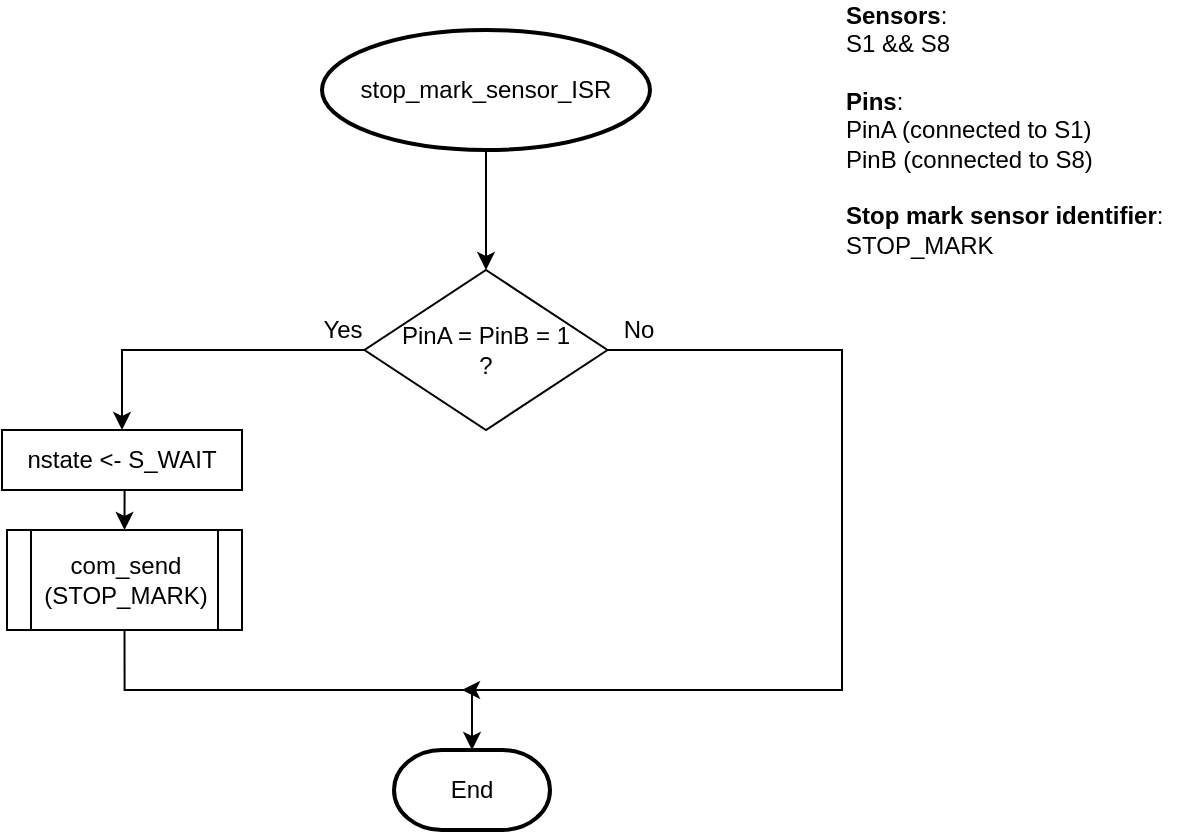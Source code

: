 <mxfile version="14.4.3" type="device"><diagram id="--N4gfXBvhiSj8l1q07G" name="Página-1"><mxGraphModel dx="813" dy="493" grid="1" gridSize="10" guides="1" tooltips="1" connect="1" arrows="1" fold="1" page="1" pageScale="1" pageWidth="827" pageHeight="1169" math="0" shadow="0"><root><mxCell id="0"/><mxCell id="1" parent="0"/><mxCell id="K_75DMk71qqCYuHBgl6w-5" style="edgeStyle=orthogonalEdgeStyle;rounded=0;orthogonalLoop=1;jettySize=auto;html=1;exitX=0.5;exitY=1;exitDx=0;exitDy=0;exitPerimeter=0;entryX=0.5;entryY=0;entryDx=0;entryDy=0;" edge="1" parent="1" source="K_75DMk71qqCYuHBgl6w-1" target="K_75DMk71qqCYuHBgl6w-3"><mxGeometry relative="1" as="geometry"/></mxCell><mxCell id="K_75DMk71qqCYuHBgl6w-1" value="stop_mark_sensor_ISR" style="strokeWidth=2;html=1;shape=mxgraph.flowchart.start_1;whiteSpace=wrap;" vertex="1" parent="1"><mxGeometry x="300" y="40" width="164" height="60" as="geometry"/></mxCell><mxCell id="K_75DMk71qqCYuHBgl6w-12" style="edgeStyle=orthogonalEdgeStyle;rounded=0;orthogonalLoop=1;jettySize=auto;html=1;exitX=0;exitY=0.5;exitDx=0;exitDy=0;entryX=0.5;entryY=0;entryDx=0;entryDy=0;" edge="1" parent="1" source="K_75DMk71qqCYuHBgl6w-3" target="K_75DMk71qqCYuHBgl6w-11"><mxGeometry relative="1" as="geometry"/></mxCell><mxCell id="K_75DMk71qqCYuHBgl6w-16" style="edgeStyle=orthogonalEdgeStyle;rounded=0;orthogonalLoop=1;jettySize=auto;html=1;exitX=1;exitY=0.5;exitDx=0;exitDy=0;" edge="1" parent="1" source="K_75DMk71qqCYuHBgl6w-3"><mxGeometry relative="1" as="geometry"><mxPoint x="370" y="370" as="targetPoint"/><Array as="points"><mxPoint x="560" y="200"/><mxPoint x="560" y="370"/></Array></mxGeometry></mxCell><mxCell id="K_75DMk71qqCYuHBgl6w-3" value="PinA = PinB = 1&lt;br&gt;?" style="rhombus;whiteSpace=wrap;html=1;" vertex="1" parent="1"><mxGeometry x="321.25" y="160" width="121.5" height="80" as="geometry"/></mxCell><mxCell id="K_75DMk71qqCYuHBgl6w-4" value="&lt;b&gt;Sensors&lt;/b&gt;:&lt;br&gt;S1 &amp;amp;&amp;amp; S8&lt;br&gt;&lt;br&gt;&lt;b&gt;Pins&lt;/b&gt;:&lt;br&gt;PinA (connected to S1)&lt;br&gt;PinB (connected to S8)&lt;br&gt;&lt;br&gt;&lt;b&gt;Stop mark sensor identifier&lt;/b&gt;:&lt;br&gt;&lt;span&gt;STOP_MARK&lt;br&gt;&lt;/span&gt;" style="text;html=1;align=left;verticalAlign=middle;resizable=0;points=[];autosize=1;" vertex="1" parent="1"><mxGeometry x="560" y="25" width="170" height="130" as="geometry"/></mxCell><mxCell id="K_75DMk71qqCYuHBgl6w-8" value="End" style="strokeWidth=2;html=1;shape=mxgraph.flowchart.terminator;whiteSpace=wrap;" vertex="1" parent="1"><mxGeometry x="336" y="400" width="78" height="40" as="geometry"/></mxCell><mxCell id="K_75DMk71qqCYuHBgl6w-9" value="Yes" style="text;html=1;align=center;verticalAlign=middle;resizable=0;points=[];autosize=1;" vertex="1" parent="1"><mxGeometry x="290" y="180" width="40" height="20" as="geometry"/></mxCell><mxCell id="K_75DMk71qqCYuHBgl6w-10" value="No" style="text;html=1;align=center;verticalAlign=middle;resizable=0;points=[];autosize=1;" vertex="1" parent="1"><mxGeometry x="442.75" y="180" width="30" height="20" as="geometry"/></mxCell><mxCell id="K_75DMk71qqCYuHBgl6w-14" style="edgeStyle=orthogonalEdgeStyle;rounded=0;orthogonalLoop=1;jettySize=auto;html=1;exitX=0.5;exitY=1;exitDx=0;exitDy=0;entryX=0.5;entryY=0;entryDx=0;entryDy=0;" edge="1" parent="1" source="K_75DMk71qqCYuHBgl6w-11" target="K_75DMk71qqCYuHBgl6w-13"><mxGeometry relative="1" as="geometry"/></mxCell><mxCell id="K_75DMk71qqCYuHBgl6w-11" value="nstate &amp;lt;- S_WAIT" style="rounded=0;whiteSpace=wrap;html=1;" vertex="1" parent="1"><mxGeometry x="140" y="240" width="120" height="30" as="geometry"/></mxCell><mxCell id="K_75DMk71qqCYuHBgl6w-15" style="edgeStyle=orthogonalEdgeStyle;rounded=0;orthogonalLoop=1;jettySize=auto;html=1;exitX=0.5;exitY=1;exitDx=0;exitDy=0;entryX=0.5;entryY=0;entryDx=0;entryDy=0;entryPerimeter=0;" edge="1" parent="1" source="K_75DMk71qqCYuHBgl6w-13" target="K_75DMk71qqCYuHBgl6w-8"><mxGeometry relative="1" as="geometry"/></mxCell><mxCell id="K_75DMk71qqCYuHBgl6w-13" value="com_send&lt;br&gt;(STOP_MARK)" style="shape=process;whiteSpace=wrap;html=1;backgroundOutline=1;" vertex="1" parent="1"><mxGeometry x="142.5" y="290" width="117.5" height="50" as="geometry"/></mxCell></root></mxGraphModel></diagram></mxfile>